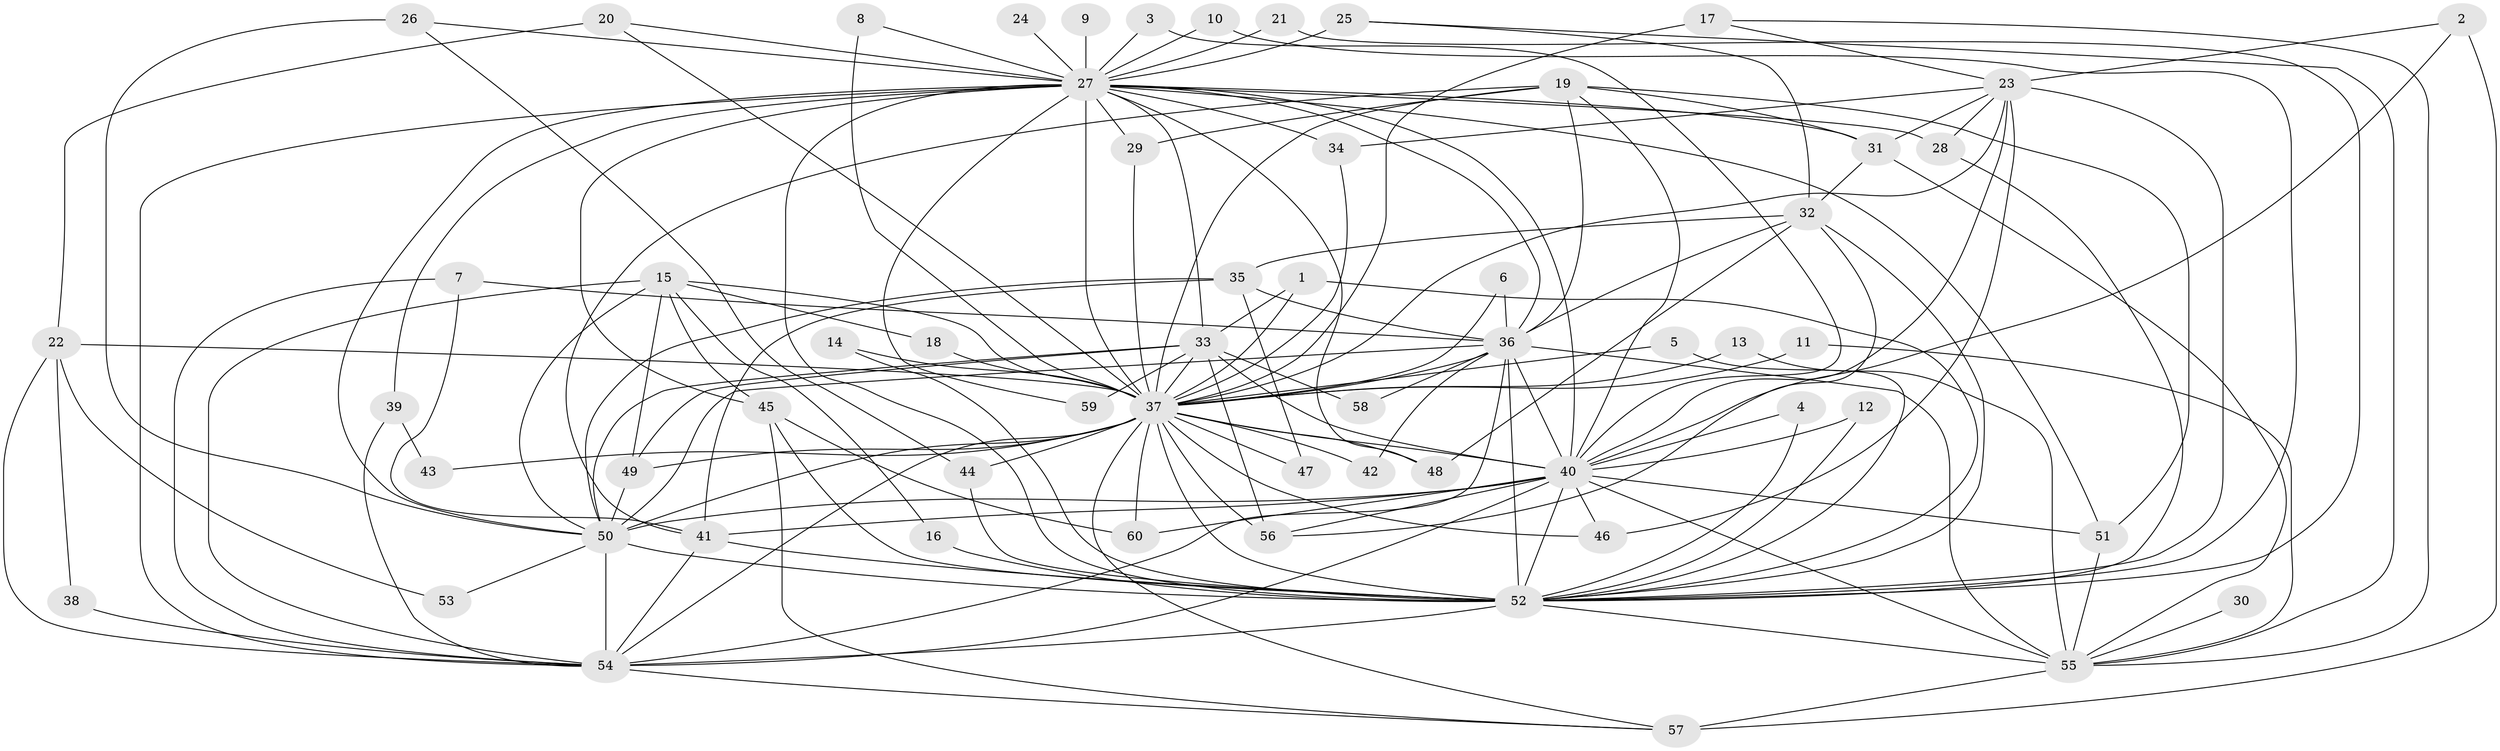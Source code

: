 // original degree distribution, {29: 0.008333333333333333, 19: 0.025, 25: 0.016666666666666666, 18: 0.016666666666666666, 21: 0.008333333333333333, 17: 0.008333333333333333, 8: 0.008333333333333333, 4: 0.08333333333333333, 5: 0.058333333333333334, 3: 0.24166666666666667, 11: 0.008333333333333333, 2: 0.49166666666666664, 9: 0.008333333333333333, 6: 0.016666666666666666}
// Generated by graph-tools (version 1.1) at 2025/49/03/09/25 03:49:40]
// undirected, 60 vertices, 159 edges
graph export_dot {
graph [start="1"]
  node [color=gray90,style=filled];
  1;
  2;
  3;
  4;
  5;
  6;
  7;
  8;
  9;
  10;
  11;
  12;
  13;
  14;
  15;
  16;
  17;
  18;
  19;
  20;
  21;
  22;
  23;
  24;
  25;
  26;
  27;
  28;
  29;
  30;
  31;
  32;
  33;
  34;
  35;
  36;
  37;
  38;
  39;
  40;
  41;
  42;
  43;
  44;
  45;
  46;
  47;
  48;
  49;
  50;
  51;
  52;
  53;
  54;
  55;
  56;
  57;
  58;
  59;
  60;
  1 -- 33 [weight=1.0];
  1 -- 37 [weight=1.0];
  1 -- 52 [weight=1.0];
  2 -- 23 [weight=1.0];
  2 -- 40 [weight=1.0];
  2 -- 57 [weight=1.0];
  3 -- 27 [weight=1.0];
  3 -- 40 [weight=1.0];
  4 -- 40 [weight=1.0];
  4 -- 52 [weight=1.0];
  5 -- 37 [weight=1.0];
  5 -- 52 [weight=1.0];
  6 -- 36 [weight=1.0];
  6 -- 37 [weight=1.0];
  7 -- 36 [weight=1.0];
  7 -- 41 [weight=1.0];
  7 -- 54 [weight=1.0];
  8 -- 27 [weight=1.0];
  8 -- 37 [weight=1.0];
  9 -- 27 [weight=3.0];
  10 -- 27 [weight=1.0];
  10 -- 52 [weight=1.0];
  11 -- 37 [weight=1.0];
  11 -- 55 [weight=1.0];
  12 -- 40 [weight=1.0];
  12 -- 52 [weight=1.0];
  13 -- 37 [weight=1.0];
  13 -- 55 [weight=1.0];
  14 -- 37 [weight=1.0];
  14 -- 52 [weight=1.0];
  15 -- 16 [weight=1.0];
  15 -- 18 [weight=1.0];
  15 -- 37 [weight=1.0];
  15 -- 45 [weight=2.0];
  15 -- 49 [weight=1.0];
  15 -- 50 [weight=1.0];
  15 -- 54 [weight=2.0];
  16 -- 52 [weight=1.0];
  17 -- 23 [weight=1.0];
  17 -- 37 [weight=2.0];
  17 -- 55 [weight=1.0];
  18 -- 37 [weight=1.0];
  19 -- 29 [weight=1.0];
  19 -- 31 [weight=1.0];
  19 -- 36 [weight=1.0];
  19 -- 37 [weight=2.0];
  19 -- 40 [weight=1.0];
  19 -- 41 [weight=1.0];
  19 -- 51 [weight=1.0];
  20 -- 22 [weight=1.0];
  20 -- 27 [weight=2.0];
  20 -- 37 [weight=1.0];
  21 -- 27 [weight=1.0];
  21 -- 52 [weight=1.0];
  22 -- 37 [weight=1.0];
  22 -- 38 [weight=1.0];
  22 -- 53 [weight=1.0];
  22 -- 54 [weight=1.0];
  23 -- 28 [weight=1.0];
  23 -- 31 [weight=1.0];
  23 -- 34 [weight=1.0];
  23 -- 37 [weight=1.0];
  23 -- 40 [weight=1.0];
  23 -- 46 [weight=1.0];
  23 -- 52 [weight=2.0];
  24 -- 27 [weight=2.0];
  25 -- 27 [weight=3.0];
  25 -- 32 [weight=1.0];
  25 -- 55 [weight=1.0];
  26 -- 27 [weight=1.0];
  26 -- 44 [weight=1.0];
  26 -- 50 [weight=1.0];
  27 -- 28 [weight=1.0];
  27 -- 29 [weight=1.0];
  27 -- 31 [weight=2.0];
  27 -- 33 [weight=1.0];
  27 -- 34 [weight=1.0];
  27 -- 36 [weight=2.0];
  27 -- 37 [weight=6.0];
  27 -- 39 [weight=2.0];
  27 -- 40 [weight=2.0];
  27 -- 45 [weight=1.0];
  27 -- 48 [weight=1.0];
  27 -- 50 [weight=2.0];
  27 -- 51 [weight=1.0];
  27 -- 52 [weight=2.0];
  27 -- 54 [weight=2.0];
  27 -- 59 [weight=1.0];
  28 -- 52 [weight=1.0];
  29 -- 37 [weight=1.0];
  30 -- 55 [weight=1.0];
  31 -- 32 [weight=1.0];
  31 -- 55 [weight=1.0];
  32 -- 35 [weight=1.0];
  32 -- 36 [weight=1.0];
  32 -- 48 [weight=1.0];
  32 -- 52 [weight=1.0];
  32 -- 56 [weight=1.0];
  33 -- 37 [weight=1.0];
  33 -- 40 [weight=1.0];
  33 -- 49 [weight=1.0];
  33 -- 50 [weight=2.0];
  33 -- 56 [weight=1.0];
  33 -- 58 [weight=1.0];
  33 -- 59 [weight=1.0];
  34 -- 37 [weight=1.0];
  35 -- 36 [weight=1.0];
  35 -- 41 [weight=1.0];
  35 -- 47 [weight=1.0];
  35 -- 50 [weight=1.0];
  36 -- 37 [weight=3.0];
  36 -- 40 [weight=2.0];
  36 -- 42 [weight=1.0];
  36 -- 50 [weight=1.0];
  36 -- 52 [weight=1.0];
  36 -- 54 [weight=1.0];
  36 -- 55 [weight=1.0];
  36 -- 58 [weight=1.0];
  37 -- 40 [weight=3.0];
  37 -- 42 [weight=1.0];
  37 -- 43 [weight=1.0];
  37 -- 44 [weight=1.0];
  37 -- 46 [weight=1.0];
  37 -- 47 [weight=1.0];
  37 -- 48 [weight=1.0];
  37 -- 49 [weight=1.0];
  37 -- 50 [weight=3.0];
  37 -- 52 [weight=3.0];
  37 -- 54 [weight=4.0];
  37 -- 56 [weight=2.0];
  37 -- 57 [weight=1.0];
  37 -- 60 [weight=1.0];
  38 -- 54 [weight=1.0];
  39 -- 43 [weight=1.0];
  39 -- 54 [weight=2.0];
  40 -- 41 [weight=1.0];
  40 -- 46 [weight=1.0];
  40 -- 50 [weight=2.0];
  40 -- 51 [weight=1.0];
  40 -- 52 [weight=1.0];
  40 -- 54 [weight=1.0];
  40 -- 55 [weight=1.0];
  40 -- 56 [weight=1.0];
  40 -- 60 [weight=1.0];
  41 -- 52 [weight=1.0];
  41 -- 54 [weight=1.0];
  44 -- 52 [weight=1.0];
  45 -- 52 [weight=1.0];
  45 -- 57 [weight=1.0];
  45 -- 60 [weight=1.0];
  49 -- 50 [weight=1.0];
  50 -- 52 [weight=1.0];
  50 -- 53 [weight=1.0];
  50 -- 54 [weight=1.0];
  51 -- 55 [weight=1.0];
  52 -- 54 [weight=1.0];
  52 -- 55 [weight=1.0];
  54 -- 57 [weight=1.0];
  55 -- 57 [weight=2.0];
}
